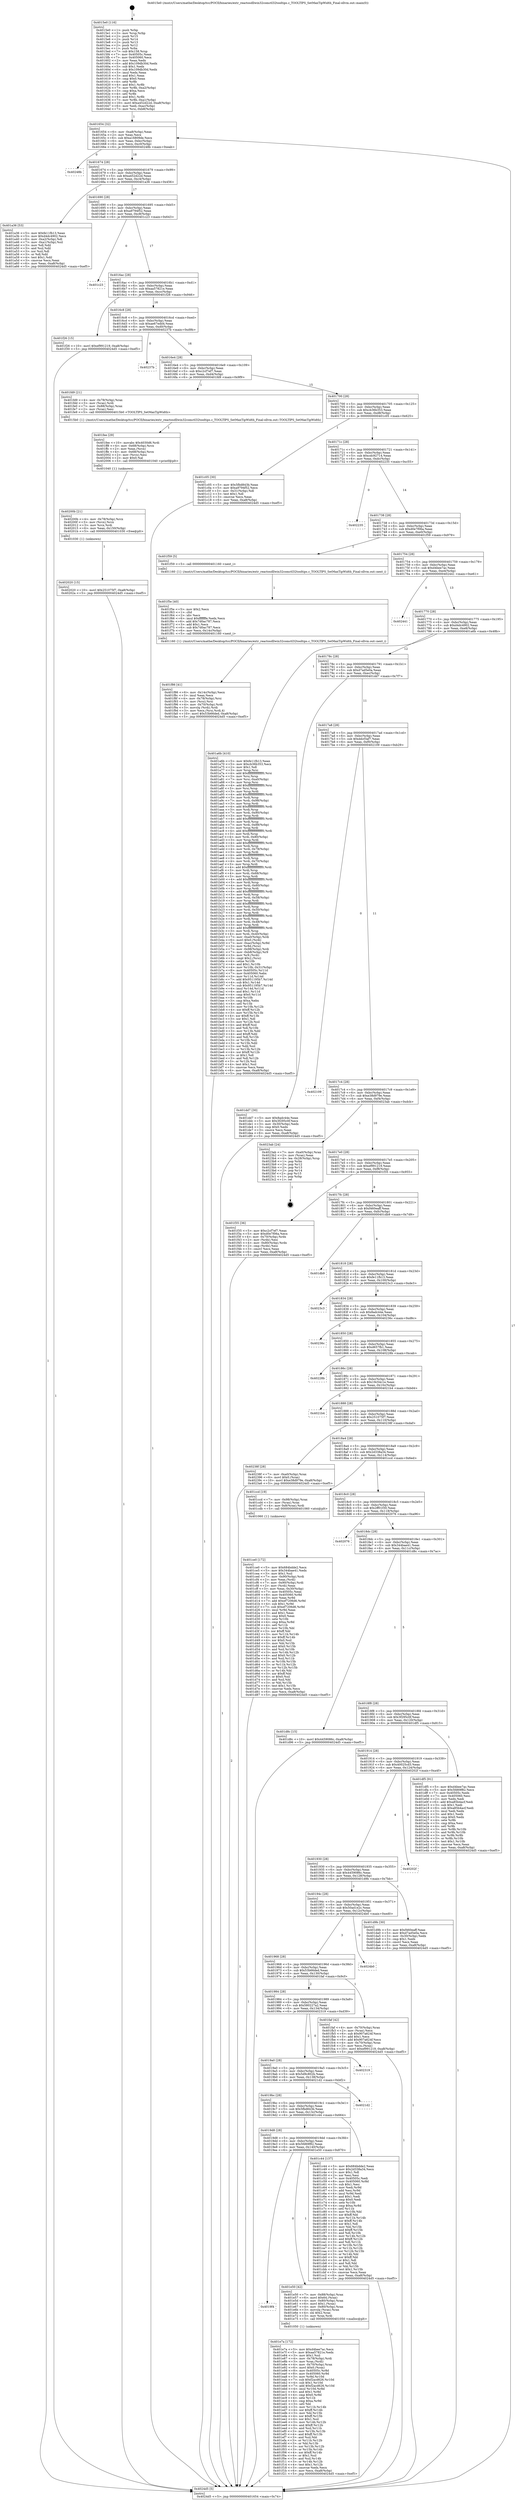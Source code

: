 digraph "0x4015e0" {
  label = "0x4015e0 (/mnt/c/Users/mathe/Desktop/tcc/POCII/binaries/extr_reactosdllwin32comctl32tooltips.c_TOOLTIPS_SetMaxTipWidth_Final-ollvm.out::main(0))"
  labelloc = "t"
  node[shape=record]

  Entry [label="",width=0.3,height=0.3,shape=circle,fillcolor=black,style=filled]
  "0x401654" [label="{
     0x401654 [32]\l
     | [instrs]\l
     &nbsp;&nbsp;0x401654 \<+6\>: mov -0xa8(%rbp),%eax\l
     &nbsp;&nbsp;0x40165a \<+2\>: mov %eax,%ecx\l
     &nbsp;&nbsp;0x40165c \<+6\>: sub $0xa16809de,%ecx\l
     &nbsp;&nbsp;0x401662 \<+6\>: mov %eax,-0xbc(%rbp)\l
     &nbsp;&nbsp;0x401668 \<+6\>: mov %ecx,-0xc0(%rbp)\l
     &nbsp;&nbsp;0x40166e \<+6\>: je 000000000040248b \<main+0xeab\>\l
  }"]
  "0x40248b" [label="{
     0x40248b\l
  }", style=dashed]
  "0x401674" [label="{
     0x401674 [28]\l
     | [instrs]\l
     &nbsp;&nbsp;0x401674 \<+5\>: jmp 0000000000401679 \<main+0x99\>\l
     &nbsp;&nbsp;0x401679 \<+6\>: mov -0xbc(%rbp),%eax\l
     &nbsp;&nbsp;0x40167f \<+5\>: sub $0xa452d22d,%eax\l
     &nbsp;&nbsp;0x401684 \<+6\>: mov %eax,-0xc4(%rbp)\l
     &nbsp;&nbsp;0x40168a \<+6\>: je 0000000000401a36 \<main+0x456\>\l
  }"]
  Exit [label="",width=0.3,height=0.3,shape=circle,fillcolor=black,style=filled,peripheries=2]
  "0x401a36" [label="{
     0x401a36 [53]\l
     | [instrs]\l
     &nbsp;&nbsp;0x401a36 \<+5\>: mov $0xfe11fb13,%eax\l
     &nbsp;&nbsp;0x401a3b \<+5\>: mov $0xd4dc4902,%ecx\l
     &nbsp;&nbsp;0x401a40 \<+6\>: mov -0xa2(%rbp),%dl\l
     &nbsp;&nbsp;0x401a46 \<+7\>: mov -0xa1(%rbp),%sil\l
     &nbsp;&nbsp;0x401a4d \<+3\>: mov %dl,%dil\l
     &nbsp;&nbsp;0x401a50 \<+3\>: and %sil,%dil\l
     &nbsp;&nbsp;0x401a53 \<+3\>: xor %sil,%dl\l
     &nbsp;&nbsp;0x401a56 \<+3\>: or %dl,%dil\l
     &nbsp;&nbsp;0x401a59 \<+4\>: test $0x1,%dil\l
     &nbsp;&nbsp;0x401a5d \<+3\>: cmovne %ecx,%eax\l
     &nbsp;&nbsp;0x401a60 \<+6\>: mov %eax,-0xa8(%rbp)\l
     &nbsp;&nbsp;0x401a66 \<+5\>: jmp 00000000004024d5 \<main+0xef5\>\l
  }"]
  "0x401690" [label="{
     0x401690 [28]\l
     | [instrs]\l
     &nbsp;&nbsp;0x401690 \<+5\>: jmp 0000000000401695 \<main+0xb5\>\l
     &nbsp;&nbsp;0x401695 \<+6\>: mov -0xbc(%rbp),%eax\l
     &nbsp;&nbsp;0x40169b \<+5\>: sub $0xa9794f52,%eax\l
     &nbsp;&nbsp;0x4016a0 \<+6\>: mov %eax,-0xc8(%rbp)\l
     &nbsp;&nbsp;0x4016a6 \<+6\>: je 0000000000401c23 \<main+0x643\>\l
  }"]
  "0x4024d5" [label="{
     0x4024d5 [5]\l
     | [instrs]\l
     &nbsp;&nbsp;0x4024d5 \<+5\>: jmp 0000000000401654 \<main+0x74\>\l
  }"]
  "0x4015e0" [label="{
     0x4015e0 [116]\l
     | [instrs]\l
     &nbsp;&nbsp;0x4015e0 \<+1\>: push %rbp\l
     &nbsp;&nbsp;0x4015e1 \<+3\>: mov %rsp,%rbp\l
     &nbsp;&nbsp;0x4015e4 \<+2\>: push %r15\l
     &nbsp;&nbsp;0x4015e6 \<+2\>: push %r14\l
     &nbsp;&nbsp;0x4015e8 \<+2\>: push %r13\l
     &nbsp;&nbsp;0x4015ea \<+2\>: push %r12\l
     &nbsp;&nbsp;0x4015ec \<+1\>: push %rbx\l
     &nbsp;&nbsp;0x4015ed \<+7\>: sub $0x158,%rsp\l
     &nbsp;&nbsp;0x4015f4 \<+7\>: mov 0x40505c,%eax\l
     &nbsp;&nbsp;0x4015fb \<+7\>: mov 0x405060,%ecx\l
     &nbsp;&nbsp;0x401602 \<+2\>: mov %eax,%edx\l
     &nbsp;&nbsp;0x401604 \<+6\>: add $0x109db30d,%edx\l
     &nbsp;&nbsp;0x40160a \<+3\>: sub $0x1,%edx\l
     &nbsp;&nbsp;0x40160d \<+6\>: sub $0x109db30d,%edx\l
     &nbsp;&nbsp;0x401613 \<+3\>: imul %edx,%eax\l
     &nbsp;&nbsp;0x401616 \<+3\>: and $0x1,%eax\l
     &nbsp;&nbsp;0x401619 \<+3\>: cmp $0x0,%eax\l
     &nbsp;&nbsp;0x40161c \<+4\>: sete %r8b\l
     &nbsp;&nbsp;0x401620 \<+4\>: and $0x1,%r8b\l
     &nbsp;&nbsp;0x401624 \<+7\>: mov %r8b,-0xa2(%rbp)\l
     &nbsp;&nbsp;0x40162b \<+3\>: cmp $0xa,%ecx\l
     &nbsp;&nbsp;0x40162e \<+4\>: setl %r8b\l
     &nbsp;&nbsp;0x401632 \<+4\>: and $0x1,%r8b\l
     &nbsp;&nbsp;0x401636 \<+7\>: mov %r8b,-0xa1(%rbp)\l
     &nbsp;&nbsp;0x40163d \<+10\>: movl $0xa452d22d,-0xa8(%rbp)\l
     &nbsp;&nbsp;0x401647 \<+6\>: mov %edi,-0xac(%rbp)\l
     &nbsp;&nbsp;0x40164d \<+7\>: mov %rsi,-0xb8(%rbp)\l
  }"]
  "0x402020" [label="{
     0x402020 [15]\l
     | [instrs]\l
     &nbsp;&nbsp;0x402020 \<+10\>: movl $0x251075f7,-0xa8(%rbp)\l
     &nbsp;&nbsp;0x40202a \<+5\>: jmp 00000000004024d5 \<main+0xef5\>\l
  }"]
  "0x401c23" [label="{
     0x401c23\l
  }", style=dashed]
  "0x4016ac" [label="{
     0x4016ac [28]\l
     | [instrs]\l
     &nbsp;&nbsp;0x4016ac \<+5\>: jmp 00000000004016b1 \<main+0xd1\>\l
     &nbsp;&nbsp;0x4016b1 \<+6\>: mov -0xbc(%rbp),%eax\l
     &nbsp;&nbsp;0x4016b7 \<+5\>: sub $0xaa57821e,%eax\l
     &nbsp;&nbsp;0x4016bc \<+6\>: mov %eax,-0xcc(%rbp)\l
     &nbsp;&nbsp;0x4016c2 \<+6\>: je 0000000000401f26 \<main+0x946\>\l
  }"]
  "0x40200b" [label="{
     0x40200b [21]\l
     | [instrs]\l
     &nbsp;&nbsp;0x40200b \<+4\>: mov -0x78(%rbp),%rcx\l
     &nbsp;&nbsp;0x40200f \<+3\>: mov (%rcx),%rcx\l
     &nbsp;&nbsp;0x402012 \<+3\>: mov %rcx,%rdi\l
     &nbsp;&nbsp;0x402015 \<+6\>: mov %eax,-0x150(%rbp)\l
     &nbsp;&nbsp;0x40201b \<+5\>: call 0000000000401030 \<free@plt\>\l
     | [calls]\l
     &nbsp;&nbsp;0x401030 \{1\} (unknown)\l
  }"]
  "0x401f26" [label="{
     0x401f26 [15]\l
     | [instrs]\l
     &nbsp;&nbsp;0x401f26 \<+10\>: movl $0xef991219,-0xa8(%rbp)\l
     &nbsp;&nbsp;0x401f30 \<+5\>: jmp 00000000004024d5 \<main+0xef5\>\l
  }"]
  "0x4016c8" [label="{
     0x4016c8 [28]\l
     | [instrs]\l
     &nbsp;&nbsp;0x4016c8 \<+5\>: jmp 00000000004016cd \<main+0xed\>\l
     &nbsp;&nbsp;0x4016cd \<+6\>: mov -0xbc(%rbp),%eax\l
     &nbsp;&nbsp;0x4016d3 \<+5\>: sub $0xae67edd4,%eax\l
     &nbsp;&nbsp;0x4016d8 \<+6\>: mov %eax,-0xd0(%rbp)\l
     &nbsp;&nbsp;0x4016de \<+6\>: je 000000000040237b \<main+0xd9b\>\l
  }"]
  "0x401fee" [label="{
     0x401fee [29]\l
     | [instrs]\l
     &nbsp;&nbsp;0x401fee \<+10\>: movabs $0x4030d6,%rdi\l
     &nbsp;&nbsp;0x401ff8 \<+4\>: mov -0x68(%rbp),%rcx\l
     &nbsp;&nbsp;0x401ffc \<+2\>: mov %eax,(%rcx)\l
     &nbsp;&nbsp;0x401ffe \<+4\>: mov -0x68(%rbp),%rcx\l
     &nbsp;&nbsp;0x402002 \<+2\>: mov (%rcx),%esi\l
     &nbsp;&nbsp;0x402004 \<+2\>: mov $0x0,%al\l
     &nbsp;&nbsp;0x402006 \<+5\>: call 0000000000401040 \<printf@plt\>\l
     | [calls]\l
     &nbsp;&nbsp;0x401040 \{1\} (unknown)\l
  }"]
  "0x40237b" [label="{
     0x40237b\l
  }", style=dashed]
  "0x4016e4" [label="{
     0x4016e4 [28]\l
     | [instrs]\l
     &nbsp;&nbsp;0x4016e4 \<+5\>: jmp 00000000004016e9 \<main+0x109\>\l
     &nbsp;&nbsp;0x4016e9 \<+6\>: mov -0xbc(%rbp),%eax\l
     &nbsp;&nbsp;0x4016ef \<+5\>: sub $0xc2cf7ef7,%eax\l
     &nbsp;&nbsp;0x4016f4 \<+6\>: mov %eax,-0xd4(%rbp)\l
     &nbsp;&nbsp;0x4016fa \<+6\>: je 0000000000401fd9 \<main+0x9f9\>\l
  }"]
  "0x401f86" [label="{
     0x401f86 [41]\l
     | [instrs]\l
     &nbsp;&nbsp;0x401f86 \<+6\>: mov -0x14c(%rbp),%ecx\l
     &nbsp;&nbsp;0x401f8c \<+3\>: imul %eax,%ecx\l
     &nbsp;&nbsp;0x401f8f \<+4\>: mov -0x78(%rbp),%rsi\l
     &nbsp;&nbsp;0x401f93 \<+3\>: mov (%rsi),%rsi\l
     &nbsp;&nbsp;0x401f96 \<+4\>: mov -0x70(%rbp),%rdi\l
     &nbsp;&nbsp;0x401f9a \<+3\>: movslq (%rdi),%rdi\l
     &nbsp;&nbsp;0x401f9d \<+3\>: mov %ecx,(%rsi,%rdi,4)\l
     &nbsp;&nbsp;0x401fa0 \<+10\>: movl $0x53b66ded,-0xa8(%rbp)\l
     &nbsp;&nbsp;0x401faa \<+5\>: jmp 00000000004024d5 \<main+0xef5\>\l
  }"]
  "0x401fd9" [label="{
     0x401fd9 [21]\l
     | [instrs]\l
     &nbsp;&nbsp;0x401fd9 \<+4\>: mov -0x78(%rbp),%rax\l
     &nbsp;&nbsp;0x401fdd \<+3\>: mov (%rax),%rdi\l
     &nbsp;&nbsp;0x401fe0 \<+7\>: mov -0x88(%rbp),%rax\l
     &nbsp;&nbsp;0x401fe7 \<+2\>: mov (%rax),%esi\l
     &nbsp;&nbsp;0x401fe9 \<+5\>: call 00000000004015b0 \<TOOLTIPS_SetMaxTipWidth\>\l
     | [calls]\l
     &nbsp;&nbsp;0x4015b0 \{1\} (/mnt/c/Users/mathe/Desktop/tcc/POCII/binaries/extr_reactosdllwin32comctl32tooltips.c_TOOLTIPS_SetMaxTipWidth_Final-ollvm.out::TOOLTIPS_SetMaxTipWidth)\l
  }"]
  "0x401700" [label="{
     0x401700 [28]\l
     | [instrs]\l
     &nbsp;&nbsp;0x401700 \<+5\>: jmp 0000000000401705 \<main+0x125\>\l
     &nbsp;&nbsp;0x401705 \<+6\>: mov -0xbc(%rbp),%eax\l
     &nbsp;&nbsp;0x40170b \<+5\>: sub $0xcb36b353,%eax\l
     &nbsp;&nbsp;0x401710 \<+6\>: mov %eax,-0xd8(%rbp)\l
     &nbsp;&nbsp;0x401716 \<+6\>: je 0000000000401c05 \<main+0x625\>\l
  }"]
  "0x401f5e" [label="{
     0x401f5e [40]\l
     | [instrs]\l
     &nbsp;&nbsp;0x401f5e \<+5\>: mov $0x2,%ecx\l
     &nbsp;&nbsp;0x401f63 \<+1\>: cltd\l
     &nbsp;&nbsp;0x401f64 \<+2\>: idiv %ecx\l
     &nbsp;&nbsp;0x401f66 \<+6\>: imul $0xfffffffe,%edx,%ecx\l
     &nbsp;&nbsp;0x401f6c \<+6\>: add $0x7d0ac787,%ecx\l
     &nbsp;&nbsp;0x401f72 \<+3\>: add $0x1,%ecx\l
     &nbsp;&nbsp;0x401f75 \<+6\>: sub $0x7d0ac787,%ecx\l
     &nbsp;&nbsp;0x401f7b \<+6\>: mov %ecx,-0x14c(%rbp)\l
     &nbsp;&nbsp;0x401f81 \<+5\>: call 0000000000401160 \<next_i\>\l
     | [calls]\l
     &nbsp;&nbsp;0x401160 \{1\} (/mnt/c/Users/mathe/Desktop/tcc/POCII/binaries/extr_reactosdllwin32comctl32tooltips.c_TOOLTIPS_SetMaxTipWidth_Final-ollvm.out::next_i)\l
  }"]
  "0x401c05" [label="{
     0x401c05 [30]\l
     | [instrs]\l
     &nbsp;&nbsp;0x401c05 \<+5\>: mov $0x5fbd843b,%eax\l
     &nbsp;&nbsp;0x401c0a \<+5\>: mov $0xa9794f52,%ecx\l
     &nbsp;&nbsp;0x401c0f \<+3\>: mov -0x31(%rbp),%dl\l
     &nbsp;&nbsp;0x401c12 \<+3\>: test $0x1,%dl\l
     &nbsp;&nbsp;0x401c15 \<+3\>: cmovne %ecx,%eax\l
     &nbsp;&nbsp;0x401c18 \<+6\>: mov %eax,-0xa8(%rbp)\l
     &nbsp;&nbsp;0x401c1e \<+5\>: jmp 00000000004024d5 \<main+0xef5\>\l
  }"]
  "0x40171c" [label="{
     0x40171c [28]\l
     | [instrs]\l
     &nbsp;&nbsp;0x40171c \<+5\>: jmp 0000000000401721 \<main+0x141\>\l
     &nbsp;&nbsp;0x401721 \<+6\>: mov -0xbc(%rbp),%eax\l
     &nbsp;&nbsp;0x401727 \<+5\>: sub $0xcdc92714,%eax\l
     &nbsp;&nbsp;0x40172c \<+6\>: mov %eax,-0xdc(%rbp)\l
     &nbsp;&nbsp;0x401732 \<+6\>: je 0000000000402235 \<main+0xc55\>\l
  }"]
  "0x401e7a" [label="{
     0x401e7a [172]\l
     | [instrs]\l
     &nbsp;&nbsp;0x401e7a \<+5\>: mov $0xd4bee7ac,%ecx\l
     &nbsp;&nbsp;0x401e7f \<+5\>: mov $0xaa57821e,%edx\l
     &nbsp;&nbsp;0x401e84 \<+3\>: mov $0x1,%sil\l
     &nbsp;&nbsp;0x401e87 \<+4\>: mov -0x78(%rbp),%rdi\l
     &nbsp;&nbsp;0x401e8b \<+3\>: mov %rax,(%rdi)\l
     &nbsp;&nbsp;0x401e8e \<+4\>: mov -0x70(%rbp),%rax\l
     &nbsp;&nbsp;0x401e92 \<+6\>: movl $0x0,(%rax)\l
     &nbsp;&nbsp;0x401e98 \<+8\>: mov 0x40505c,%r8d\l
     &nbsp;&nbsp;0x401ea0 \<+8\>: mov 0x405060,%r9d\l
     &nbsp;&nbsp;0x401ea8 \<+3\>: mov %r8d,%r10d\l
     &nbsp;&nbsp;0x401eab \<+7\>: sub $0xf2acd626,%r10d\l
     &nbsp;&nbsp;0x401eb2 \<+4\>: sub $0x1,%r10d\l
     &nbsp;&nbsp;0x401eb6 \<+7\>: add $0xf2acd626,%r10d\l
     &nbsp;&nbsp;0x401ebd \<+4\>: imul %r10d,%r8d\l
     &nbsp;&nbsp;0x401ec1 \<+4\>: and $0x1,%r8d\l
     &nbsp;&nbsp;0x401ec5 \<+4\>: cmp $0x0,%r8d\l
     &nbsp;&nbsp;0x401ec9 \<+4\>: sete %r11b\l
     &nbsp;&nbsp;0x401ecd \<+4\>: cmp $0xa,%r9d\l
     &nbsp;&nbsp;0x401ed1 \<+3\>: setl %bl\l
     &nbsp;&nbsp;0x401ed4 \<+3\>: mov %r11b,%r14b\l
     &nbsp;&nbsp;0x401ed7 \<+4\>: xor $0xff,%r14b\l
     &nbsp;&nbsp;0x401edb \<+3\>: mov %bl,%r15b\l
     &nbsp;&nbsp;0x401ede \<+4\>: xor $0xff,%r15b\l
     &nbsp;&nbsp;0x401ee2 \<+4\>: xor $0x1,%sil\l
     &nbsp;&nbsp;0x401ee6 \<+3\>: mov %r14b,%r12b\l
     &nbsp;&nbsp;0x401ee9 \<+4\>: and $0xff,%r12b\l
     &nbsp;&nbsp;0x401eed \<+3\>: and %sil,%r11b\l
     &nbsp;&nbsp;0x401ef0 \<+3\>: mov %r15b,%r13b\l
     &nbsp;&nbsp;0x401ef3 \<+4\>: and $0xff,%r13b\l
     &nbsp;&nbsp;0x401ef7 \<+3\>: and %sil,%bl\l
     &nbsp;&nbsp;0x401efa \<+3\>: or %r11b,%r12b\l
     &nbsp;&nbsp;0x401efd \<+3\>: or %bl,%r13b\l
     &nbsp;&nbsp;0x401f00 \<+3\>: xor %r13b,%r12b\l
     &nbsp;&nbsp;0x401f03 \<+3\>: or %r15b,%r14b\l
     &nbsp;&nbsp;0x401f06 \<+4\>: xor $0xff,%r14b\l
     &nbsp;&nbsp;0x401f0a \<+4\>: or $0x1,%sil\l
     &nbsp;&nbsp;0x401f0e \<+3\>: and %sil,%r14b\l
     &nbsp;&nbsp;0x401f11 \<+3\>: or %r14b,%r12b\l
     &nbsp;&nbsp;0x401f14 \<+4\>: test $0x1,%r12b\l
     &nbsp;&nbsp;0x401f18 \<+3\>: cmovne %edx,%ecx\l
     &nbsp;&nbsp;0x401f1b \<+6\>: mov %ecx,-0xa8(%rbp)\l
     &nbsp;&nbsp;0x401f21 \<+5\>: jmp 00000000004024d5 \<main+0xef5\>\l
  }"]
  "0x402235" [label="{
     0x402235\l
  }", style=dashed]
  "0x401738" [label="{
     0x401738 [28]\l
     | [instrs]\l
     &nbsp;&nbsp;0x401738 \<+5\>: jmp 000000000040173d \<main+0x15d\>\l
     &nbsp;&nbsp;0x40173d \<+6\>: mov -0xbc(%rbp),%eax\l
     &nbsp;&nbsp;0x401743 \<+5\>: sub $0xd0e7f06a,%eax\l
     &nbsp;&nbsp;0x401748 \<+6\>: mov %eax,-0xe0(%rbp)\l
     &nbsp;&nbsp;0x40174e \<+6\>: je 0000000000401f59 \<main+0x979\>\l
  }"]
  "0x4019f4" [label="{
     0x4019f4\l
  }", style=dashed]
  "0x401f59" [label="{
     0x401f59 [5]\l
     | [instrs]\l
     &nbsp;&nbsp;0x401f59 \<+5\>: call 0000000000401160 \<next_i\>\l
     | [calls]\l
     &nbsp;&nbsp;0x401160 \{1\} (/mnt/c/Users/mathe/Desktop/tcc/POCII/binaries/extr_reactosdllwin32comctl32tooltips.c_TOOLTIPS_SetMaxTipWidth_Final-ollvm.out::next_i)\l
  }"]
  "0x401754" [label="{
     0x401754 [28]\l
     | [instrs]\l
     &nbsp;&nbsp;0x401754 \<+5\>: jmp 0000000000401759 \<main+0x179\>\l
     &nbsp;&nbsp;0x401759 \<+6\>: mov -0xbc(%rbp),%eax\l
     &nbsp;&nbsp;0x40175f \<+5\>: sub $0xd4bee7ac,%eax\l
     &nbsp;&nbsp;0x401764 \<+6\>: mov %eax,-0xe4(%rbp)\l
     &nbsp;&nbsp;0x40176a \<+6\>: je 0000000000402441 \<main+0xe61\>\l
  }"]
  "0x401e50" [label="{
     0x401e50 [42]\l
     | [instrs]\l
     &nbsp;&nbsp;0x401e50 \<+7\>: mov -0x88(%rbp),%rax\l
     &nbsp;&nbsp;0x401e57 \<+6\>: movl $0x64,(%rax)\l
     &nbsp;&nbsp;0x401e5d \<+4\>: mov -0x80(%rbp),%rax\l
     &nbsp;&nbsp;0x401e61 \<+6\>: movl $0x1,(%rax)\l
     &nbsp;&nbsp;0x401e67 \<+4\>: mov -0x80(%rbp),%rax\l
     &nbsp;&nbsp;0x401e6b \<+3\>: movslq (%rax),%rax\l
     &nbsp;&nbsp;0x401e6e \<+4\>: shl $0x2,%rax\l
     &nbsp;&nbsp;0x401e72 \<+3\>: mov %rax,%rdi\l
     &nbsp;&nbsp;0x401e75 \<+5\>: call 0000000000401050 \<malloc@plt\>\l
     | [calls]\l
     &nbsp;&nbsp;0x401050 \{1\} (unknown)\l
  }"]
  "0x402441" [label="{
     0x402441\l
  }", style=dashed]
  "0x401770" [label="{
     0x401770 [28]\l
     | [instrs]\l
     &nbsp;&nbsp;0x401770 \<+5\>: jmp 0000000000401775 \<main+0x195\>\l
     &nbsp;&nbsp;0x401775 \<+6\>: mov -0xbc(%rbp),%eax\l
     &nbsp;&nbsp;0x40177b \<+5\>: sub $0xd4dc4902,%eax\l
     &nbsp;&nbsp;0x401780 \<+6\>: mov %eax,-0xe8(%rbp)\l
     &nbsp;&nbsp;0x401786 \<+6\>: je 0000000000401a6b \<main+0x48b\>\l
  }"]
  "0x401ce0" [label="{
     0x401ce0 [172]\l
     | [instrs]\l
     &nbsp;&nbsp;0x401ce0 \<+5\>: mov $0x684bdde2,%ecx\l
     &nbsp;&nbsp;0x401ce5 \<+5\>: mov $0x344bae41,%edx\l
     &nbsp;&nbsp;0x401cea \<+3\>: mov $0x1,%sil\l
     &nbsp;&nbsp;0x401ced \<+7\>: mov -0x90(%rbp),%rdi\l
     &nbsp;&nbsp;0x401cf4 \<+2\>: mov %eax,(%rdi)\l
     &nbsp;&nbsp;0x401cf6 \<+7\>: mov -0x90(%rbp),%rdi\l
     &nbsp;&nbsp;0x401cfd \<+2\>: mov (%rdi),%eax\l
     &nbsp;&nbsp;0x401cff \<+3\>: mov %eax,-0x30(%rbp)\l
     &nbsp;&nbsp;0x401d02 \<+7\>: mov 0x40505c,%eax\l
     &nbsp;&nbsp;0x401d09 \<+8\>: mov 0x405060,%r8d\l
     &nbsp;&nbsp;0x401d11 \<+3\>: mov %eax,%r9d\l
     &nbsp;&nbsp;0x401d14 \<+7\>: add $0xef7206d6,%r9d\l
     &nbsp;&nbsp;0x401d1b \<+4\>: sub $0x1,%r9d\l
     &nbsp;&nbsp;0x401d1f \<+7\>: sub $0xef7206d6,%r9d\l
     &nbsp;&nbsp;0x401d26 \<+4\>: imul %r9d,%eax\l
     &nbsp;&nbsp;0x401d2a \<+3\>: and $0x1,%eax\l
     &nbsp;&nbsp;0x401d2d \<+3\>: cmp $0x0,%eax\l
     &nbsp;&nbsp;0x401d30 \<+4\>: sete %r10b\l
     &nbsp;&nbsp;0x401d34 \<+4\>: cmp $0xa,%r8d\l
     &nbsp;&nbsp;0x401d38 \<+4\>: setl %r11b\l
     &nbsp;&nbsp;0x401d3c \<+3\>: mov %r10b,%bl\l
     &nbsp;&nbsp;0x401d3f \<+3\>: xor $0xff,%bl\l
     &nbsp;&nbsp;0x401d42 \<+3\>: mov %r11b,%r14b\l
     &nbsp;&nbsp;0x401d45 \<+4\>: xor $0xff,%r14b\l
     &nbsp;&nbsp;0x401d49 \<+4\>: xor $0x0,%sil\l
     &nbsp;&nbsp;0x401d4d \<+3\>: mov %bl,%r15b\l
     &nbsp;&nbsp;0x401d50 \<+4\>: and $0x0,%r15b\l
     &nbsp;&nbsp;0x401d54 \<+3\>: and %sil,%r10b\l
     &nbsp;&nbsp;0x401d57 \<+3\>: mov %r14b,%r12b\l
     &nbsp;&nbsp;0x401d5a \<+4\>: and $0x0,%r12b\l
     &nbsp;&nbsp;0x401d5e \<+3\>: and %sil,%r11b\l
     &nbsp;&nbsp;0x401d61 \<+3\>: or %r10b,%r15b\l
     &nbsp;&nbsp;0x401d64 \<+3\>: or %r11b,%r12b\l
     &nbsp;&nbsp;0x401d67 \<+3\>: xor %r12b,%r15b\l
     &nbsp;&nbsp;0x401d6a \<+3\>: or %r14b,%bl\l
     &nbsp;&nbsp;0x401d6d \<+3\>: xor $0xff,%bl\l
     &nbsp;&nbsp;0x401d70 \<+4\>: or $0x0,%sil\l
     &nbsp;&nbsp;0x401d74 \<+3\>: and %sil,%bl\l
     &nbsp;&nbsp;0x401d77 \<+3\>: or %bl,%r15b\l
     &nbsp;&nbsp;0x401d7a \<+4\>: test $0x1,%r15b\l
     &nbsp;&nbsp;0x401d7e \<+3\>: cmovne %edx,%ecx\l
     &nbsp;&nbsp;0x401d81 \<+6\>: mov %ecx,-0xa8(%rbp)\l
     &nbsp;&nbsp;0x401d87 \<+5\>: jmp 00000000004024d5 \<main+0xef5\>\l
  }"]
  "0x401a6b" [label="{
     0x401a6b [410]\l
     | [instrs]\l
     &nbsp;&nbsp;0x401a6b \<+5\>: mov $0xfe11fb13,%eax\l
     &nbsp;&nbsp;0x401a70 \<+5\>: mov $0xcb36b353,%ecx\l
     &nbsp;&nbsp;0x401a75 \<+2\>: mov $0x1,%dl\l
     &nbsp;&nbsp;0x401a77 \<+3\>: mov %rsp,%rsi\l
     &nbsp;&nbsp;0x401a7a \<+4\>: add $0xfffffffffffffff0,%rsi\l
     &nbsp;&nbsp;0x401a7e \<+3\>: mov %rsi,%rsp\l
     &nbsp;&nbsp;0x401a81 \<+7\>: mov %rsi,-0xa0(%rbp)\l
     &nbsp;&nbsp;0x401a88 \<+3\>: mov %rsp,%rsi\l
     &nbsp;&nbsp;0x401a8b \<+4\>: add $0xfffffffffffffff0,%rsi\l
     &nbsp;&nbsp;0x401a8f \<+3\>: mov %rsi,%rsp\l
     &nbsp;&nbsp;0x401a92 \<+3\>: mov %rsp,%rdi\l
     &nbsp;&nbsp;0x401a95 \<+4\>: add $0xfffffffffffffff0,%rdi\l
     &nbsp;&nbsp;0x401a99 \<+3\>: mov %rdi,%rsp\l
     &nbsp;&nbsp;0x401a9c \<+7\>: mov %rdi,-0x98(%rbp)\l
     &nbsp;&nbsp;0x401aa3 \<+3\>: mov %rsp,%rdi\l
     &nbsp;&nbsp;0x401aa6 \<+4\>: add $0xfffffffffffffff0,%rdi\l
     &nbsp;&nbsp;0x401aaa \<+3\>: mov %rdi,%rsp\l
     &nbsp;&nbsp;0x401aad \<+7\>: mov %rdi,-0x90(%rbp)\l
     &nbsp;&nbsp;0x401ab4 \<+3\>: mov %rsp,%rdi\l
     &nbsp;&nbsp;0x401ab7 \<+4\>: add $0xfffffffffffffff0,%rdi\l
     &nbsp;&nbsp;0x401abb \<+3\>: mov %rdi,%rsp\l
     &nbsp;&nbsp;0x401abe \<+7\>: mov %rdi,-0x88(%rbp)\l
     &nbsp;&nbsp;0x401ac5 \<+3\>: mov %rsp,%rdi\l
     &nbsp;&nbsp;0x401ac8 \<+4\>: add $0xfffffffffffffff0,%rdi\l
     &nbsp;&nbsp;0x401acc \<+3\>: mov %rdi,%rsp\l
     &nbsp;&nbsp;0x401acf \<+4\>: mov %rdi,-0x80(%rbp)\l
     &nbsp;&nbsp;0x401ad3 \<+3\>: mov %rsp,%rdi\l
     &nbsp;&nbsp;0x401ad6 \<+4\>: add $0xfffffffffffffff0,%rdi\l
     &nbsp;&nbsp;0x401ada \<+3\>: mov %rdi,%rsp\l
     &nbsp;&nbsp;0x401add \<+4\>: mov %rdi,-0x78(%rbp)\l
     &nbsp;&nbsp;0x401ae1 \<+3\>: mov %rsp,%rdi\l
     &nbsp;&nbsp;0x401ae4 \<+4\>: add $0xfffffffffffffff0,%rdi\l
     &nbsp;&nbsp;0x401ae8 \<+3\>: mov %rdi,%rsp\l
     &nbsp;&nbsp;0x401aeb \<+4\>: mov %rdi,-0x70(%rbp)\l
     &nbsp;&nbsp;0x401aef \<+3\>: mov %rsp,%rdi\l
     &nbsp;&nbsp;0x401af2 \<+4\>: add $0xfffffffffffffff0,%rdi\l
     &nbsp;&nbsp;0x401af6 \<+3\>: mov %rdi,%rsp\l
     &nbsp;&nbsp;0x401af9 \<+4\>: mov %rdi,-0x68(%rbp)\l
     &nbsp;&nbsp;0x401afd \<+3\>: mov %rsp,%rdi\l
     &nbsp;&nbsp;0x401b00 \<+4\>: add $0xfffffffffffffff0,%rdi\l
     &nbsp;&nbsp;0x401b04 \<+3\>: mov %rdi,%rsp\l
     &nbsp;&nbsp;0x401b07 \<+4\>: mov %rdi,-0x60(%rbp)\l
     &nbsp;&nbsp;0x401b0b \<+3\>: mov %rsp,%rdi\l
     &nbsp;&nbsp;0x401b0e \<+4\>: add $0xfffffffffffffff0,%rdi\l
     &nbsp;&nbsp;0x401b12 \<+3\>: mov %rdi,%rsp\l
     &nbsp;&nbsp;0x401b15 \<+4\>: mov %rdi,-0x58(%rbp)\l
     &nbsp;&nbsp;0x401b19 \<+3\>: mov %rsp,%rdi\l
     &nbsp;&nbsp;0x401b1c \<+4\>: add $0xfffffffffffffff0,%rdi\l
     &nbsp;&nbsp;0x401b20 \<+3\>: mov %rdi,%rsp\l
     &nbsp;&nbsp;0x401b23 \<+4\>: mov %rdi,-0x50(%rbp)\l
     &nbsp;&nbsp;0x401b27 \<+3\>: mov %rsp,%rdi\l
     &nbsp;&nbsp;0x401b2a \<+4\>: add $0xfffffffffffffff0,%rdi\l
     &nbsp;&nbsp;0x401b2e \<+3\>: mov %rdi,%rsp\l
     &nbsp;&nbsp;0x401b31 \<+4\>: mov %rdi,-0x48(%rbp)\l
     &nbsp;&nbsp;0x401b35 \<+3\>: mov %rsp,%rdi\l
     &nbsp;&nbsp;0x401b38 \<+4\>: add $0xfffffffffffffff0,%rdi\l
     &nbsp;&nbsp;0x401b3c \<+3\>: mov %rdi,%rsp\l
     &nbsp;&nbsp;0x401b3f \<+4\>: mov %rdi,-0x40(%rbp)\l
     &nbsp;&nbsp;0x401b43 \<+7\>: mov -0xa0(%rbp),%rdi\l
     &nbsp;&nbsp;0x401b4a \<+6\>: movl $0x0,(%rdi)\l
     &nbsp;&nbsp;0x401b50 \<+7\>: mov -0xac(%rbp),%r8d\l
     &nbsp;&nbsp;0x401b57 \<+3\>: mov %r8d,(%rsi)\l
     &nbsp;&nbsp;0x401b5a \<+7\>: mov -0x98(%rbp),%rdi\l
     &nbsp;&nbsp;0x401b61 \<+7\>: mov -0xb8(%rbp),%r9\l
     &nbsp;&nbsp;0x401b68 \<+3\>: mov %r9,(%rdi)\l
     &nbsp;&nbsp;0x401b6b \<+3\>: cmpl $0x2,(%rsi)\l
     &nbsp;&nbsp;0x401b6e \<+4\>: setne %r10b\l
     &nbsp;&nbsp;0x401b72 \<+4\>: and $0x1,%r10b\l
     &nbsp;&nbsp;0x401b76 \<+4\>: mov %r10b,-0x31(%rbp)\l
     &nbsp;&nbsp;0x401b7a \<+8\>: mov 0x40505c,%r11d\l
     &nbsp;&nbsp;0x401b82 \<+7\>: mov 0x405060,%ebx\l
     &nbsp;&nbsp;0x401b89 \<+3\>: mov %r11d,%r14d\l
     &nbsp;&nbsp;0x401b8c \<+7\>: add $0x951195b7,%r14d\l
     &nbsp;&nbsp;0x401b93 \<+4\>: sub $0x1,%r14d\l
     &nbsp;&nbsp;0x401b97 \<+7\>: sub $0x951195b7,%r14d\l
     &nbsp;&nbsp;0x401b9e \<+4\>: imul %r14d,%r11d\l
     &nbsp;&nbsp;0x401ba2 \<+4\>: and $0x1,%r11d\l
     &nbsp;&nbsp;0x401ba6 \<+4\>: cmp $0x0,%r11d\l
     &nbsp;&nbsp;0x401baa \<+4\>: sete %r10b\l
     &nbsp;&nbsp;0x401bae \<+3\>: cmp $0xa,%ebx\l
     &nbsp;&nbsp;0x401bb1 \<+4\>: setl %r15b\l
     &nbsp;&nbsp;0x401bb5 \<+3\>: mov %r10b,%r12b\l
     &nbsp;&nbsp;0x401bb8 \<+4\>: xor $0xff,%r12b\l
     &nbsp;&nbsp;0x401bbc \<+3\>: mov %r15b,%r13b\l
     &nbsp;&nbsp;0x401bbf \<+4\>: xor $0xff,%r13b\l
     &nbsp;&nbsp;0x401bc3 \<+3\>: xor $0x1,%dl\l
     &nbsp;&nbsp;0x401bc6 \<+3\>: mov %r12b,%sil\l
     &nbsp;&nbsp;0x401bc9 \<+4\>: and $0xff,%sil\l
     &nbsp;&nbsp;0x401bcd \<+3\>: and %dl,%r10b\l
     &nbsp;&nbsp;0x401bd0 \<+3\>: mov %r13b,%dil\l
     &nbsp;&nbsp;0x401bd3 \<+4\>: and $0xff,%dil\l
     &nbsp;&nbsp;0x401bd7 \<+3\>: and %dl,%r15b\l
     &nbsp;&nbsp;0x401bda \<+3\>: or %r10b,%sil\l
     &nbsp;&nbsp;0x401bdd \<+3\>: or %r15b,%dil\l
     &nbsp;&nbsp;0x401be0 \<+3\>: xor %dil,%sil\l
     &nbsp;&nbsp;0x401be3 \<+3\>: or %r13b,%r12b\l
     &nbsp;&nbsp;0x401be6 \<+4\>: xor $0xff,%r12b\l
     &nbsp;&nbsp;0x401bea \<+3\>: or $0x1,%dl\l
     &nbsp;&nbsp;0x401bed \<+3\>: and %dl,%r12b\l
     &nbsp;&nbsp;0x401bf0 \<+3\>: or %r12b,%sil\l
     &nbsp;&nbsp;0x401bf3 \<+4\>: test $0x1,%sil\l
     &nbsp;&nbsp;0x401bf7 \<+3\>: cmovne %ecx,%eax\l
     &nbsp;&nbsp;0x401bfa \<+6\>: mov %eax,-0xa8(%rbp)\l
     &nbsp;&nbsp;0x401c00 \<+5\>: jmp 00000000004024d5 \<main+0xef5\>\l
  }"]
  "0x40178c" [label="{
     0x40178c [28]\l
     | [instrs]\l
     &nbsp;&nbsp;0x40178c \<+5\>: jmp 0000000000401791 \<main+0x1b1\>\l
     &nbsp;&nbsp;0x401791 \<+6\>: mov -0xbc(%rbp),%eax\l
     &nbsp;&nbsp;0x401797 \<+5\>: sub $0xd7ad5e0a,%eax\l
     &nbsp;&nbsp;0x40179c \<+6\>: mov %eax,-0xec(%rbp)\l
     &nbsp;&nbsp;0x4017a2 \<+6\>: je 0000000000401dd7 \<main+0x7f7\>\l
  }"]
  "0x4019d8" [label="{
     0x4019d8 [28]\l
     | [instrs]\l
     &nbsp;&nbsp;0x4019d8 \<+5\>: jmp 00000000004019dd \<main+0x3fd\>\l
     &nbsp;&nbsp;0x4019dd \<+6\>: mov -0xbc(%rbp),%eax\l
     &nbsp;&nbsp;0x4019e3 \<+5\>: sub $0x5fd69f82,%eax\l
     &nbsp;&nbsp;0x4019e8 \<+6\>: mov %eax,-0x140(%rbp)\l
     &nbsp;&nbsp;0x4019ee \<+6\>: je 0000000000401e50 \<main+0x870\>\l
  }"]
  "0x401c44" [label="{
     0x401c44 [137]\l
     | [instrs]\l
     &nbsp;&nbsp;0x401c44 \<+5\>: mov $0x684bdde2,%eax\l
     &nbsp;&nbsp;0x401c49 \<+5\>: mov $0x2d338a34,%ecx\l
     &nbsp;&nbsp;0x401c4e \<+2\>: mov $0x1,%dl\l
     &nbsp;&nbsp;0x401c50 \<+2\>: xor %esi,%esi\l
     &nbsp;&nbsp;0x401c52 \<+7\>: mov 0x40505c,%edi\l
     &nbsp;&nbsp;0x401c59 \<+8\>: mov 0x405060,%r8d\l
     &nbsp;&nbsp;0x401c61 \<+3\>: sub $0x1,%esi\l
     &nbsp;&nbsp;0x401c64 \<+3\>: mov %edi,%r9d\l
     &nbsp;&nbsp;0x401c67 \<+3\>: add %esi,%r9d\l
     &nbsp;&nbsp;0x401c6a \<+4\>: imul %r9d,%edi\l
     &nbsp;&nbsp;0x401c6e \<+3\>: and $0x1,%edi\l
     &nbsp;&nbsp;0x401c71 \<+3\>: cmp $0x0,%edi\l
     &nbsp;&nbsp;0x401c74 \<+4\>: sete %r10b\l
     &nbsp;&nbsp;0x401c78 \<+4\>: cmp $0xa,%r8d\l
     &nbsp;&nbsp;0x401c7c \<+4\>: setl %r11b\l
     &nbsp;&nbsp;0x401c80 \<+3\>: mov %r10b,%bl\l
     &nbsp;&nbsp;0x401c83 \<+3\>: xor $0xff,%bl\l
     &nbsp;&nbsp;0x401c86 \<+3\>: mov %r11b,%r14b\l
     &nbsp;&nbsp;0x401c89 \<+4\>: xor $0xff,%r14b\l
     &nbsp;&nbsp;0x401c8d \<+3\>: xor $0x1,%dl\l
     &nbsp;&nbsp;0x401c90 \<+3\>: mov %bl,%r15b\l
     &nbsp;&nbsp;0x401c93 \<+4\>: and $0xff,%r15b\l
     &nbsp;&nbsp;0x401c97 \<+3\>: and %dl,%r10b\l
     &nbsp;&nbsp;0x401c9a \<+3\>: mov %r14b,%r12b\l
     &nbsp;&nbsp;0x401c9d \<+4\>: and $0xff,%r12b\l
     &nbsp;&nbsp;0x401ca1 \<+3\>: and %dl,%r11b\l
     &nbsp;&nbsp;0x401ca4 \<+3\>: or %r10b,%r15b\l
     &nbsp;&nbsp;0x401ca7 \<+3\>: or %r11b,%r12b\l
     &nbsp;&nbsp;0x401caa \<+3\>: xor %r12b,%r15b\l
     &nbsp;&nbsp;0x401cad \<+3\>: or %r14b,%bl\l
     &nbsp;&nbsp;0x401cb0 \<+3\>: xor $0xff,%bl\l
     &nbsp;&nbsp;0x401cb3 \<+3\>: or $0x1,%dl\l
     &nbsp;&nbsp;0x401cb6 \<+2\>: and %dl,%bl\l
     &nbsp;&nbsp;0x401cb8 \<+3\>: or %bl,%r15b\l
     &nbsp;&nbsp;0x401cbb \<+4\>: test $0x1,%r15b\l
     &nbsp;&nbsp;0x401cbf \<+3\>: cmovne %ecx,%eax\l
     &nbsp;&nbsp;0x401cc2 \<+6\>: mov %eax,-0xa8(%rbp)\l
     &nbsp;&nbsp;0x401cc8 \<+5\>: jmp 00000000004024d5 \<main+0xef5\>\l
  }"]
  "0x401dd7" [label="{
     0x401dd7 [30]\l
     | [instrs]\l
     &nbsp;&nbsp;0x401dd7 \<+5\>: mov $0x8adc44e,%eax\l
     &nbsp;&nbsp;0x401ddc \<+5\>: mov $0x3f295c0f,%ecx\l
     &nbsp;&nbsp;0x401de1 \<+3\>: mov -0x30(%rbp),%edx\l
     &nbsp;&nbsp;0x401de4 \<+3\>: cmp $0x0,%edx\l
     &nbsp;&nbsp;0x401de7 \<+3\>: cmove %ecx,%eax\l
     &nbsp;&nbsp;0x401dea \<+6\>: mov %eax,-0xa8(%rbp)\l
     &nbsp;&nbsp;0x401df0 \<+5\>: jmp 00000000004024d5 \<main+0xef5\>\l
  }"]
  "0x4017a8" [label="{
     0x4017a8 [28]\l
     | [instrs]\l
     &nbsp;&nbsp;0x4017a8 \<+5\>: jmp 00000000004017ad \<main+0x1cd\>\l
     &nbsp;&nbsp;0x4017ad \<+6\>: mov -0xbc(%rbp),%eax\l
     &nbsp;&nbsp;0x4017b3 \<+5\>: sub $0xddcf3af7,%eax\l
     &nbsp;&nbsp;0x4017b8 \<+6\>: mov %eax,-0xf0(%rbp)\l
     &nbsp;&nbsp;0x4017be \<+6\>: je 0000000000402109 \<main+0xb29\>\l
  }"]
  "0x4019bc" [label="{
     0x4019bc [28]\l
     | [instrs]\l
     &nbsp;&nbsp;0x4019bc \<+5\>: jmp 00000000004019c1 \<main+0x3e1\>\l
     &nbsp;&nbsp;0x4019c1 \<+6\>: mov -0xbc(%rbp),%eax\l
     &nbsp;&nbsp;0x4019c7 \<+5\>: sub $0x5fbd843b,%eax\l
     &nbsp;&nbsp;0x4019cc \<+6\>: mov %eax,-0x13c(%rbp)\l
     &nbsp;&nbsp;0x4019d2 \<+6\>: je 0000000000401c44 \<main+0x664\>\l
  }"]
  "0x402109" [label="{
     0x402109\l
  }", style=dashed]
  "0x4017c4" [label="{
     0x4017c4 [28]\l
     | [instrs]\l
     &nbsp;&nbsp;0x4017c4 \<+5\>: jmp 00000000004017c9 \<main+0x1e9\>\l
     &nbsp;&nbsp;0x4017c9 \<+6\>: mov -0xbc(%rbp),%eax\l
     &nbsp;&nbsp;0x4017cf \<+5\>: sub $0xe38d979e,%eax\l
     &nbsp;&nbsp;0x4017d4 \<+6\>: mov %eax,-0xf4(%rbp)\l
     &nbsp;&nbsp;0x4017da \<+6\>: je 00000000004023ab \<main+0xdcb\>\l
  }"]
  "0x4021d2" [label="{
     0x4021d2\l
  }", style=dashed]
  "0x4023ab" [label="{
     0x4023ab [24]\l
     | [instrs]\l
     &nbsp;&nbsp;0x4023ab \<+7\>: mov -0xa0(%rbp),%rax\l
     &nbsp;&nbsp;0x4023b2 \<+2\>: mov (%rax),%eax\l
     &nbsp;&nbsp;0x4023b4 \<+4\>: lea -0x28(%rbp),%rsp\l
     &nbsp;&nbsp;0x4023b8 \<+1\>: pop %rbx\l
     &nbsp;&nbsp;0x4023b9 \<+2\>: pop %r12\l
     &nbsp;&nbsp;0x4023bb \<+2\>: pop %r13\l
     &nbsp;&nbsp;0x4023bd \<+2\>: pop %r14\l
     &nbsp;&nbsp;0x4023bf \<+2\>: pop %r15\l
     &nbsp;&nbsp;0x4023c1 \<+1\>: pop %rbp\l
     &nbsp;&nbsp;0x4023c2 \<+1\>: ret\l
  }"]
  "0x4017e0" [label="{
     0x4017e0 [28]\l
     | [instrs]\l
     &nbsp;&nbsp;0x4017e0 \<+5\>: jmp 00000000004017e5 \<main+0x205\>\l
     &nbsp;&nbsp;0x4017e5 \<+6\>: mov -0xbc(%rbp),%eax\l
     &nbsp;&nbsp;0x4017eb \<+5\>: sub $0xef991219,%eax\l
     &nbsp;&nbsp;0x4017f0 \<+6\>: mov %eax,-0xf8(%rbp)\l
     &nbsp;&nbsp;0x4017f6 \<+6\>: je 0000000000401f35 \<main+0x955\>\l
  }"]
  "0x4019a0" [label="{
     0x4019a0 [28]\l
     | [instrs]\l
     &nbsp;&nbsp;0x4019a0 \<+5\>: jmp 00000000004019a5 \<main+0x3c5\>\l
     &nbsp;&nbsp;0x4019a5 \<+6\>: mov -0xbc(%rbp),%eax\l
     &nbsp;&nbsp;0x4019ab \<+5\>: sub $0x5d9c802b,%eax\l
     &nbsp;&nbsp;0x4019b0 \<+6\>: mov %eax,-0x138(%rbp)\l
     &nbsp;&nbsp;0x4019b6 \<+6\>: je 00000000004021d2 \<main+0xbf2\>\l
  }"]
  "0x401f35" [label="{
     0x401f35 [36]\l
     | [instrs]\l
     &nbsp;&nbsp;0x401f35 \<+5\>: mov $0xc2cf7ef7,%eax\l
     &nbsp;&nbsp;0x401f3a \<+5\>: mov $0xd0e7f06a,%ecx\l
     &nbsp;&nbsp;0x401f3f \<+4\>: mov -0x70(%rbp),%rdx\l
     &nbsp;&nbsp;0x401f43 \<+2\>: mov (%rdx),%esi\l
     &nbsp;&nbsp;0x401f45 \<+4\>: mov -0x80(%rbp),%rdx\l
     &nbsp;&nbsp;0x401f49 \<+2\>: cmp (%rdx),%esi\l
     &nbsp;&nbsp;0x401f4b \<+3\>: cmovl %ecx,%eax\l
     &nbsp;&nbsp;0x401f4e \<+6\>: mov %eax,-0xa8(%rbp)\l
     &nbsp;&nbsp;0x401f54 \<+5\>: jmp 00000000004024d5 \<main+0xef5\>\l
  }"]
  "0x4017fc" [label="{
     0x4017fc [28]\l
     | [instrs]\l
     &nbsp;&nbsp;0x4017fc \<+5\>: jmp 0000000000401801 \<main+0x221\>\l
     &nbsp;&nbsp;0x401801 \<+6\>: mov -0xbc(%rbp),%eax\l
     &nbsp;&nbsp;0x401807 \<+5\>: sub $0xf460eaff,%eax\l
     &nbsp;&nbsp;0x40180c \<+6\>: mov %eax,-0xfc(%rbp)\l
     &nbsp;&nbsp;0x401812 \<+6\>: je 0000000000401db9 \<main+0x7d9\>\l
  }"]
  "0x402319" [label="{
     0x402319\l
  }", style=dashed]
  "0x401db9" [label="{
     0x401db9\l
  }", style=dashed]
  "0x401818" [label="{
     0x401818 [28]\l
     | [instrs]\l
     &nbsp;&nbsp;0x401818 \<+5\>: jmp 000000000040181d \<main+0x23d\>\l
     &nbsp;&nbsp;0x40181d \<+6\>: mov -0xbc(%rbp),%eax\l
     &nbsp;&nbsp;0x401823 \<+5\>: sub $0xfe11fb13,%eax\l
     &nbsp;&nbsp;0x401828 \<+6\>: mov %eax,-0x100(%rbp)\l
     &nbsp;&nbsp;0x40182e \<+6\>: je 00000000004023c3 \<main+0xde3\>\l
  }"]
  "0x401984" [label="{
     0x401984 [28]\l
     | [instrs]\l
     &nbsp;&nbsp;0x401984 \<+5\>: jmp 0000000000401989 \<main+0x3a9\>\l
     &nbsp;&nbsp;0x401989 \<+6\>: mov -0xbc(%rbp),%eax\l
     &nbsp;&nbsp;0x40198f \<+5\>: sub $0x580227a2,%eax\l
     &nbsp;&nbsp;0x401994 \<+6\>: mov %eax,-0x134(%rbp)\l
     &nbsp;&nbsp;0x40199a \<+6\>: je 0000000000402319 \<main+0xd39\>\l
  }"]
  "0x4023c3" [label="{
     0x4023c3\l
  }", style=dashed]
  "0x401834" [label="{
     0x401834 [28]\l
     | [instrs]\l
     &nbsp;&nbsp;0x401834 \<+5\>: jmp 0000000000401839 \<main+0x259\>\l
     &nbsp;&nbsp;0x401839 \<+6\>: mov -0xbc(%rbp),%eax\l
     &nbsp;&nbsp;0x40183f \<+5\>: sub $0x8adc44e,%eax\l
     &nbsp;&nbsp;0x401844 \<+6\>: mov %eax,-0x104(%rbp)\l
     &nbsp;&nbsp;0x40184a \<+6\>: je 000000000040236c \<main+0xd8c\>\l
  }"]
  "0x401faf" [label="{
     0x401faf [42]\l
     | [instrs]\l
     &nbsp;&nbsp;0x401faf \<+4\>: mov -0x70(%rbp),%rax\l
     &nbsp;&nbsp;0x401fb3 \<+2\>: mov (%rax),%ecx\l
     &nbsp;&nbsp;0x401fb5 \<+6\>: sub $0x907a624f,%ecx\l
     &nbsp;&nbsp;0x401fbb \<+3\>: add $0x1,%ecx\l
     &nbsp;&nbsp;0x401fbe \<+6\>: add $0x907a624f,%ecx\l
     &nbsp;&nbsp;0x401fc4 \<+4\>: mov -0x70(%rbp),%rax\l
     &nbsp;&nbsp;0x401fc8 \<+2\>: mov %ecx,(%rax)\l
     &nbsp;&nbsp;0x401fca \<+10\>: movl $0xef991219,-0xa8(%rbp)\l
     &nbsp;&nbsp;0x401fd4 \<+5\>: jmp 00000000004024d5 \<main+0xef5\>\l
  }"]
  "0x40236c" [label="{
     0x40236c\l
  }", style=dashed]
  "0x401850" [label="{
     0x401850 [28]\l
     | [instrs]\l
     &nbsp;&nbsp;0x401850 \<+5\>: jmp 0000000000401855 \<main+0x275\>\l
     &nbsp;&nbsp;0x401855 \<+6\>: mov -0xbc(%rbp),%eax\l
     &nbsp;&nbsp;0x40185b \<+5\>: sub $0xd657fb1,%eax\l
     &nbsp;&nbsp;0x401860 \<+6\>: mov %eax,-0x108(%rbp)\l
     &nbsp;&nbsp;0x401866 \<+6\>: je 000000000040228b \<main+0xcab\>\l
  }"]
  "0x401968" [label="{
     0x401968 [28]\l
     | [instrs]\l
     &nbsp;&nbsp;0x401968 \<+5\>: jmp 000000000040196d \<main+0x38d\>\l
     &nbsp;&nbsp;0x40196d \<+6\>: mov -0xbc(%rbp),%eax\l
     &nbsp;&nbsp;0x401973 \<+5\>: sub $0x53b66ded,%eax\l
     &nbsp;&nbsp;0x401978 \<+6\>: mov %eax,-0x130(%rbp)\l
     &nbsp;&nbsp;0x40197e \<+6\>: je 0000000000401faf \<main+0x9cf\>\l
  }"]
  "0x40228b" [label="{
     0x40228b\l
  }", style=dashed]
  "0x40186c" [label="{
     0x40186c [28]\l
     | [instrs]\l
     &nbsp;&nbsp;0x40186c \<+5\>: jmp 0000000000401871 \<main+0x291\>\l
     &nbsp;&nbsp;0x401871 \<+6\>: mov -0xbc(%rbp),%eax\l
     &nbsp;&nbsp;0x401877 \<+5\>: sub $0x19c54c1e,%eax\l
     &nbsp;&nbsp;0x40187c \<+6\>: mov %eax,-0x10c(%rbp)\l
     &nbsp;&nbsp;0x401882 \<+6\>: je 00000000004021b4 \<main+0xbd4\>\l
  }"]
  "0x4024b0" [label="{
     0x4024b0\l
  }", style=dashed]
  "0x4021b4" [label="{
     0x4021b4\l
  }", style=dashed]
  "0x401888" [label="{
     0x401888 [28]\l
     | [instrs]\l
     &nbsp;&nbsp;0x401888 \<+5\>: jmp 000000000040188d \<main+0x2ad\>\l
     &nbsp;&nbsp;0x40188d \<+6\>: mov -0xbc(%rbp),%eax\l
     &nbsp;&nbsp;0x401893 \<+5\>: sub $0x251075f7,%eax\l
     &nbsp;&nbsp;0x401898 \<+6\>: mov %eax,-0x110(%rbp)\l
     &nbsp;&nbsp;0x40189e \<+6\>: je 000000000040238f \<main+0xdaf\>\l
  }"]
  "0x40194c" [label="{
     0x40194c [28]\l
     | [instrs]\l
     &nbsp;&nbsp;0x40194c \<+5\>: jmp 0000000000401951 \<main+0x371\>\l
     &nbsp;&nbsp;0x401951 \<+6\>: mov -0xbc(%rbp),%eax\l
     &nbsp;&nbsp;0x401957 \<+5\>: sub $0x50ad1e2c,%eax\l
     &nbsp;&nbsp;0x40195c \<+6\>: mov %eax,-0x12c(%rbp)\l
     &nbsp;&nbsp;0x401962 \<+6\>: je 00000000004024b0 \<main+0xed0\>\l
  }"]
  "0x40238f" [label="{
     0x40238f [28]\l
     | [instrs]\l
     &nbsp;&nbsp;0x40238f \<+7\>: mov -0xa0(%rbp),%rax\l
     &nbsp;&nbsp;0x402396 \<+6\>: movl $0x0,(%rax)\l
     &nbsp;&nbsp;0x40239c \<+10\>: movl $0xe38d979e,-0xa8(%rbp)\l
     &nbsp;&nbsp;0x4023a6 \<+5\>: jmp 00000000004024d5 \<main+0xef5\>\l
  }"]
  "0x4018a4" [label="{
     0x4018a4 [28]\l
     | [instrs]\l
     &nbsp;&nbsp;0x4018a4 \<+5\>: jmp 00000000004018a9 \<main+0x2c9\>\l
     &nbsp;&nbsp;0x4018a9 \<+6\>: mov -0xbc(%rbp),%eax\l
     &nbsp;&nbsp;0x4018af \<+5\>: sub $0x2d338a34,%eax\l
     &nbsp;&nbsp;0x4018b4 \<+6\>: mov %eax,-0x114(%rbp)\l
     &nbsp;&nbsp;0x4018ba \<+6\>: je 0000000000401ccd \<main+0x6ed\>\l
  }"]
  "0x401d9b" [label="{
     0x401d9b [30]\l
     | [instrs]\l
     &nbsp;&nbsp;0x401d9b \<+5\>: mov $0xf460eaff,%eax\l
     &nbsp;&nbsp;0x401da0 \<+5\>: mov $0xd7ad5e0a,%ecx\l
     &nbsp;&nbsp;0x401da5 \<+3\>: mov -0x30(%rbp),%edx\l
     &nbsp;&nbsp;0x401da8 \<+3\>: cmp $0x1,%edx\l
     &nbsp;&nbsp;0x401dab \<+3\>: cmovl %ecx,%eax\l
     &nbsp;&nbsp;0x401dae \<+6\>: mov %eax,-0xa8(%rbp)\l
     &nbsp;&nbsp;0x401db4 \<+5\>: jmp 00000000004024d5 \<main+0xef5\>\l
  }"]
  "0x401ccd" [label="{
     0x401ccd [19]\l
     | [instrs]\l
     &nbsp;&nbsp;0x401ccd \<+7\>: mov -0x98(%rbp),%rax\l
     &nbsp;&nbsp;0x401cd4 \<+3\>: mov (%rax),%rax\l
     &nbsp;&nbsp;0x401cd7 \<+4\>: mov 0x8(%rax),%rdi\l
     &nbsp;&nbsp;0x401cdb \<+5\>: call 0000000000401060 \<atoi@plt\>\l
     | [calls]\l
     &nbsp;&nbsp;0x401060 \{1\} (unknown)\l
  }"]
  "0x4018c0" [label="{
     0x4018c0 [28]\l
     | [instrs]\l
     &nbsp;&nbsp;0x4018c0 \<+5\>: jmp 00000000004018c5 \<main+0x2e5\>\l
     &nbsp;&nbsp;0x4018c5 \<+6\>: mov -0xbc(%rbp),%eax\l
     &nbsp;&nbsp;0x4018cb \<+5\>: sub $0x2ff01f30,%eax\l
     &nbsp;&nbsp;0x4018d0 \<+6\>: mov %eax,-0x118(%rbp)\l
     &nbsp;&nbsp;0x4018d6 \<+6\>: je 0000000000402076 \<main+0xa96\>\l
  }"]
  "0x401930" [label="{
     0x401930 [28]\l
     | [instrs]\l
     &nbsp;&nbsp;0x401930 \<+5\>: jmp 0000000000401935 \<main+0x355\>\l
     &nbsp;&nbsp;0x401935 \<+6\>: mov -0xbc(%rbp),%eax\l
     &nbsp;&nbsp;0x40193b \<+5\>: sub $0x4459086c,%eax\l
     &nbsp;&nbsp;0x401940 \<+6\>: mov %eax,-0x128(%rbp)\l
     &nbsp;&nbsp;0x401946 \<+6\>: je 0000000000401d9b \<main+0x7bb\>\l
  }"]
  "0x402076" [label="{
     0x402076\l
  }", style=dashed]
  "0x4018dc" [label="{
     0x4018dc [28]\l
     | [instrs]\l
     &nbsp;&nbsp;0x4018dc \<+5\>: jmp 00000000004018e1 \<main+0x301\>\l
     &nbsp;&nbsp;0x4018e1 \<+6\>: mov -0xbc(%rbp),%eax\l
     &nbsp;&nbsp;0x4018e7 \<+5\>: sub $0x344bae41,%eax\l
     &nbsp;&nbsp;0x4018ec \<+6\>: mov %eax,-0x11c(%rbp)\l
     &nbsp;&nbsp;0x4018f2 \<+6\>: je 0000000000401d8c \<main+0x7ac\>\l
  }"]
  "0x40202f" [label="{
     0x40202f\l
  }", style=dashed]
  "0x401d8c" [label="{
     0x401d8c [15]\l
     | [instrs]\l
     &nbsp;&nbsp;0x401d8c \<+10\>: movl $0x4459086c,-0xa8(%rbp)\l
     &nbsp;&nbsp;0x401d96 \<+5\>: jmp 00000000004024d5 \<main+0xef5\>\l
  }"]
  "0x4018f8" [label="{
     0x4018f8 [28]\l
     | [instrs]\l
     &nbsp;&nbsp;0x4018f8 \<+5\>: jmp 00000000004018fd \<main+0x31d\>\l
     &nbsp;&nbsp;0x4018fd \<+6\>: mov -0xbc(%rbp),%eax\l
     &nbsp;&nbsp;0x401903 \<+5\>: sub $0x3f295c0f,%eax\l
     &nbsp;&nbsp;0x401908 \<+6\>: mov %eax,-0x120(%rbp)\l
     &nbsp;&nbsp;0x40190e \<+6\>: je 0000000000401df5 \<main+0x815\>\l
  }"]
  "0x401914" [label="{
     0x401914 [28]\l
     | [instrs]\l
     &nbsp;&nbsp;0x401914 \<+5\>: jmp 0000000000401919 \<main+0x339\>\l
     &nbsp;&nbsp;0x401919 \<+6\>: mov -0xbc(%rbp),%eax\l
     &nbsp;&nbsp;0x40191f \<+5\>: sub $0x40025cd3,%eax\l
     &nbsp;&nbsp;0x401924 \<+6\>: mov %eax,-0x124(%rbp)\l
     &nbsp;&nbsp;0x40192a \<+6\>: je 000000000040202f \<main+0xa4f\>\l
  }"]
  "0x401df5" [label="{
     0x401df5 [91]\l
     | [instrs]\l
     &nbsp;&nbsp;0x401df5 \<+5\>: mov $0xd4bee7ac,%eax\l
     &nbsp;&nbsp;0x401dfa \<+5\>: mov $0x5fd69f82,%ecx\l
     &nbsp;&nbsp;0x401dff \<+7\>: mov 0x40505c,%edx\l
     &nbsp;&nbsp;0x401e06 \<+7\>: mov 0x405060,%esi\l
     &nbsp;&nbsp;0x401e0d \<+2\>: mov %edx,%edi\l
     &nbsp;&nbsp;0x401e0f \<+6\>: add $0xa85b4acf,%edi\l
     &nbsp;&nbsp;0x401e15 \<+3\>: sub $0x1,%edi\l
     &nbsp;&nbsp;0x401e18 \<+6\>: sub $0xa85b4acf,%edi\l
     &nbsp;&nbsp;0x401e1e \<+3\>: imul %edi,%edx\l
     &nbsp;&nbsp;0x401e21 \<+3\>: and $0x1,%edx\l
     &nbsp;&nbsp;0x401e24 \<+3\>: cmp $0x0,%edx\l
     &nbsp;&nbsp;0x401e27 \<+4\>: sete %r8b\l
     &nbsp;&nbsp;0x401e2b \<+3\>: cmp $0xa,%esi\l
     &nbsp;&nbsp;0x401e2e \<+4\>: setl %r9b\l
     &nbsp;&nbsp;0x401e32 \<+3\>: mov %r8b,%r10b\l
     &nbsp;&nbsp;0x401e35 \<+3\>: and %r9b,%r10b\l
     &nbsp;&nbsp;0x401e38 \<+3\>: xor %r9b,%r8b\l
     &nbsp;&nbsp;0x401e3b \<+3\>: or %r8b,%r10b\l
     &nbsp;&nbsp;0x401e3e \<+4\>: test $0x1,%r10b\l
     &nbsp;&nbsp;0x401e42 \<+3\>: cmovne %ecx,%eax\l
     &nbsp;&nbsp;0x401e45 \<+6\>: mov %eax,-0xa8(%rbp)\l
     &nbsp;&nbsp;0x401e4b \<+5\>: jmp 00000000004024d5 \<main+0xef5\>\l
  }"]
  Entry -> "0x4015e0" [label=" 1"]
  "0x401654" -> "0x40248b" [label=" 0"]
  "0x401654" -> "0x401674" [label=" 18"]
  "0x4023ab" -> Exit [label=" 1"]
  "0x401674" -> "0x401a36" [label=" 1"]
  "0x401674" -> "0x401690" [label=" 17"]
  "0x401a36" -> "0x4024d5" [label=" 1"]
  "0x4015e0" -> "0x401654" [label=" 1"]
  "0x4024d5" -> "0x401654" [label=" 17"]
  "0x40238f" -> "0x4024d5" [label=" 1"]
  "0x401690" -> "0x401c23" [label=" 0"]
  "0x401690" -> "0x4016ac" [label=" 17"]
  "0x402020" -> "0x4024d5" [label=" 1"]
  "0x4016ac" -> "0x401f26" [label=" 1"]
  "0x4016ac" -> "0x4016c8" [label=" 16"]
  "0x40200b" -> "0x402020" [label=" 1"]
  "0x4016c8" -> "0x40237b" [label=" 0"]
  "0x4016c8" -> "0x4016e4" [label=" 16"]
  "0x401fee" -> "0x40200b" [label=" 1"]
  "0x4016e4" -> "0x401fd9" [label=" 1"]
  "0x4016e4" -> "0x401700" [label=" 15"]
  "0x401fd9" -> "0x401fee" [label=" 1"]
  "0x401700" -> "0x401c05" [label=" 1"]
  "0x401700" -> "0x40171c" [label=" 14"]
  "0x401faf" -> "0x4024d5" [label=" 1"]
  "0x40171c" -> "0x402235" [label=" 0"]
  "0x40171c" -> "0x401738" [label=" 14"]
  "0x401f86" -> "0x4024d5" [label=" 1"]
  "0x401738" -> "0x401f59" [label=" 1"]
  "0x401738" -> "0x401754" [label=" 13"]
  "0x401f5e" -> "0x401f86" [label=" 1"]
  "0x401754" -> "0x402441" [label=" 0"]
  "0x401754" -> "0x401770" [label=" 13"]
  "0x401f59" -> "0x401f5e" [label=" 1"]
  "0x401770" -> "0x401a6b" [label=" 1"]
  "0x401770" -> "0x40178c" [label=" 12"]
  "0x401f26" -> "0x4024d5" [label=" 1"]
  "0x401a6b" -> "0x4024d5" [label=" 1"]
  "0x401c05" -> "0x4024d5" [label=" 1"]
  "0x401e7a" -> "0x4024d5" [label=" 1"]
  "0x40178c" -> "0x401dd7" [label=" 1"]
  "0x40178c" -> "0x4017a8" [label=" 11"]
  "0x401e50" -> "0x401e7a" [label=" 1"]
  "0x4017a8" -> "0x402109" [label=" 0"]
  "0x4017a8" -> "0x4017c4" [label=" 11"]
  "0x4019d8" -> "0x401e50" [label=" 1"]
  "0x4017c4" -> "0x4023ab" [label=" 1"]
  "0x4017c4" -> "0x4017e0" [label=" 10"]
  "0x401f35" -> "0x4024d5" [label=" 2"]
  "0x4017e0" -> "0x401f35" [label=" 2"]
  "0x4017e0" -> "0x4017fc" [label=" 8"]
  "0x401dd7" -> "0x4024d5" [label=" 1"]
  "0x4017fc" -> "0x401db9" [label=" 0"]
  "0x4017fc" -> "0x401818" [label=" 8"]
  "0x401d9b" -> "0x4024d5" [label=" 1"]
  "0x401818" -> "0x4023c3" [label=" 0"]
  "0x401818" -> "0x401834" [label=" 8"]
  "0x401ce0" -> "0x4024d5" [label=" 1"]
  "0x401834" -> "0x40236c" [label=" 0"]
  "0x401834" -> "0x401850" [label=" 8"]
  "0x401ccd" -> "0x401ce0" [label=" 1"]
  "0x401850" -> "0x40228b" [label=" 0"]
  "0x401850" -> "0x40186c" [label=" 8"]
  "0x4019bc" -> "0x4019d8" [label=" 1"]
  "0x40186c" -> "0x4021b4" [label=" 0"]
  "0x40186c" -> "0x401888" [label=" 8"]
  "0x4019bc" -> "0x401c44" [label=" 1"]
  "0x401888" -> "0x40238f" [label=" 1"]
  "0x401888" -> "0x4018a4" [label=" 7"]
  "0x4019a0" -> "0x4019bc" [label=" 2"]
  "0x4018a4" -> "0x401ccd" [label=" 1"]
  "0x4018a4" -> "0x4018c0" [label=" 6"]
  "0x4019a0" -> "0x4021d2" [label=" 0"]
  "0x4018c0" -> "0x402076" [label=" 0"]
  "0x4018c0" -> "0x4018dc" [label=" 6"]
  "0x401984" -> "0x4019a0" [label=" 2"]
  "0x4018dc" -> "0x401d8c" [label=" 1"]
  "0x4018dc" -> "0x4018f8" [label=" 5"]
  "0x401984" -> "0x402319" [label=" 0"]
  "0x4018f8" -> "0x401df5" [label=" 1"]
  "0x4018f8" -> "0x401914" [label=" 4"]
  "0x401d8c" -> "0x4024d5" [label=" 1"]
  "0x401914" -> "0x40202f" [label=" 0"]
  "0x401914" -> "0x401930" [label=" 4"]
  "0x401df5" -> "0x4024d5" [label=" 1"]
  "0x401930" -> "0x401d9b" [label=" 1"]
  "0x401930" -> "0x40194c" [label=" 3"]
  "0x4019d8" -> "0x4019f4" [label=" 0"]
  "0x40194c" -> "0x4024b0" [label=" 0"]
  "0x40194c" -> "0x401968" [label=" 3"]
  "0x401c44" -> "0x4024d5" [label=" 1"]
  "0x401968" -> "0x401faf" [label=" 1"]
  "0x401968" -> "0x401984" [label=" 2"]
}
